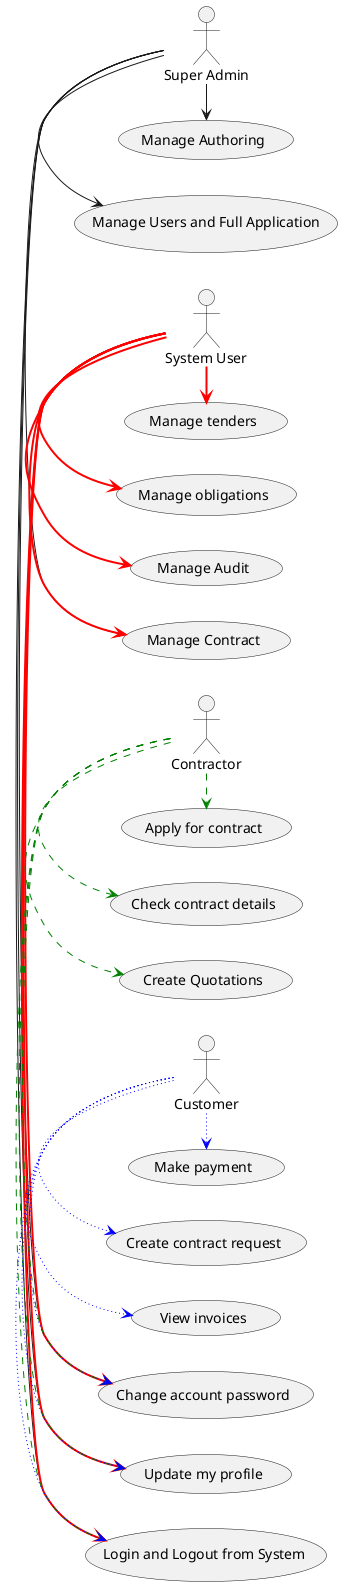 @startuml
left to right direction
actor "Super Admin" as sa
actor "System User" as su
actor "Contractor" as co
actor "Customer" as cu


  usecase "Manage Users and Full Application" as UC1
  usecase "Manage Contract" as UC2
  usecase "Manage Authoring" as UC3
  usecase "Login and Logout from System" as UC4
  usecase "Update my profile" as UC5
  usecase "Change account password" as UC6
  usecase "Manage Audit" as UC7
  usecase "Manage obligations" as UC8
  usecase "Manage tenders" as UC9
  usecase "Create Quotations" as UC10
  usecase "Check contract details" as UC11
  usecase "Apply for contract" as UC12
  usecase "View invoices" as UC13
  usecase "Create contract request" as UC14
  usecase "Make payment" as UC15

sa -> UC1
sa -> UC2
sa -> UC3
sa -> UC4
sa -> UC5
sa -> UC6

su -> UC2 #line:red;line.bold;text:red
su -> UC4 #line:red;line.bold;text:red
su -> UC5 #line:red;line.bold;text:red
su -> UC6 #line:red;line.bold;text:red
su -> UC7 #line:red;line.bold;text:red
su -> UC8 #line:red;line.bold;text:red
su -> UC9 #line:red;line.bold;text:red

co -> UC10 #green;line.dashed;text:green
co -> UC11 #green;line.dashed;text:green
co -> UC12 #green;line.dashed;text:green
co -> UC4 #green;line.dashed;text:green
co -> UC5 #green;line.dashed;text:green
co -> UC6 #green;line.dashed;text:green

cu -> UC4 #blue;line.dotted;text:blue 
cu -> UC5 #blue;line.dotted;text:blue
cu -> UC6 #blue;line.dotted;text:blue
cu -> UC13 #blue;line.dotted;text:blue
cu -> UC14 #blue;line.dotted;text:blue
cu -> UC15 #blue;line.dotted;text:blue


@enduml

